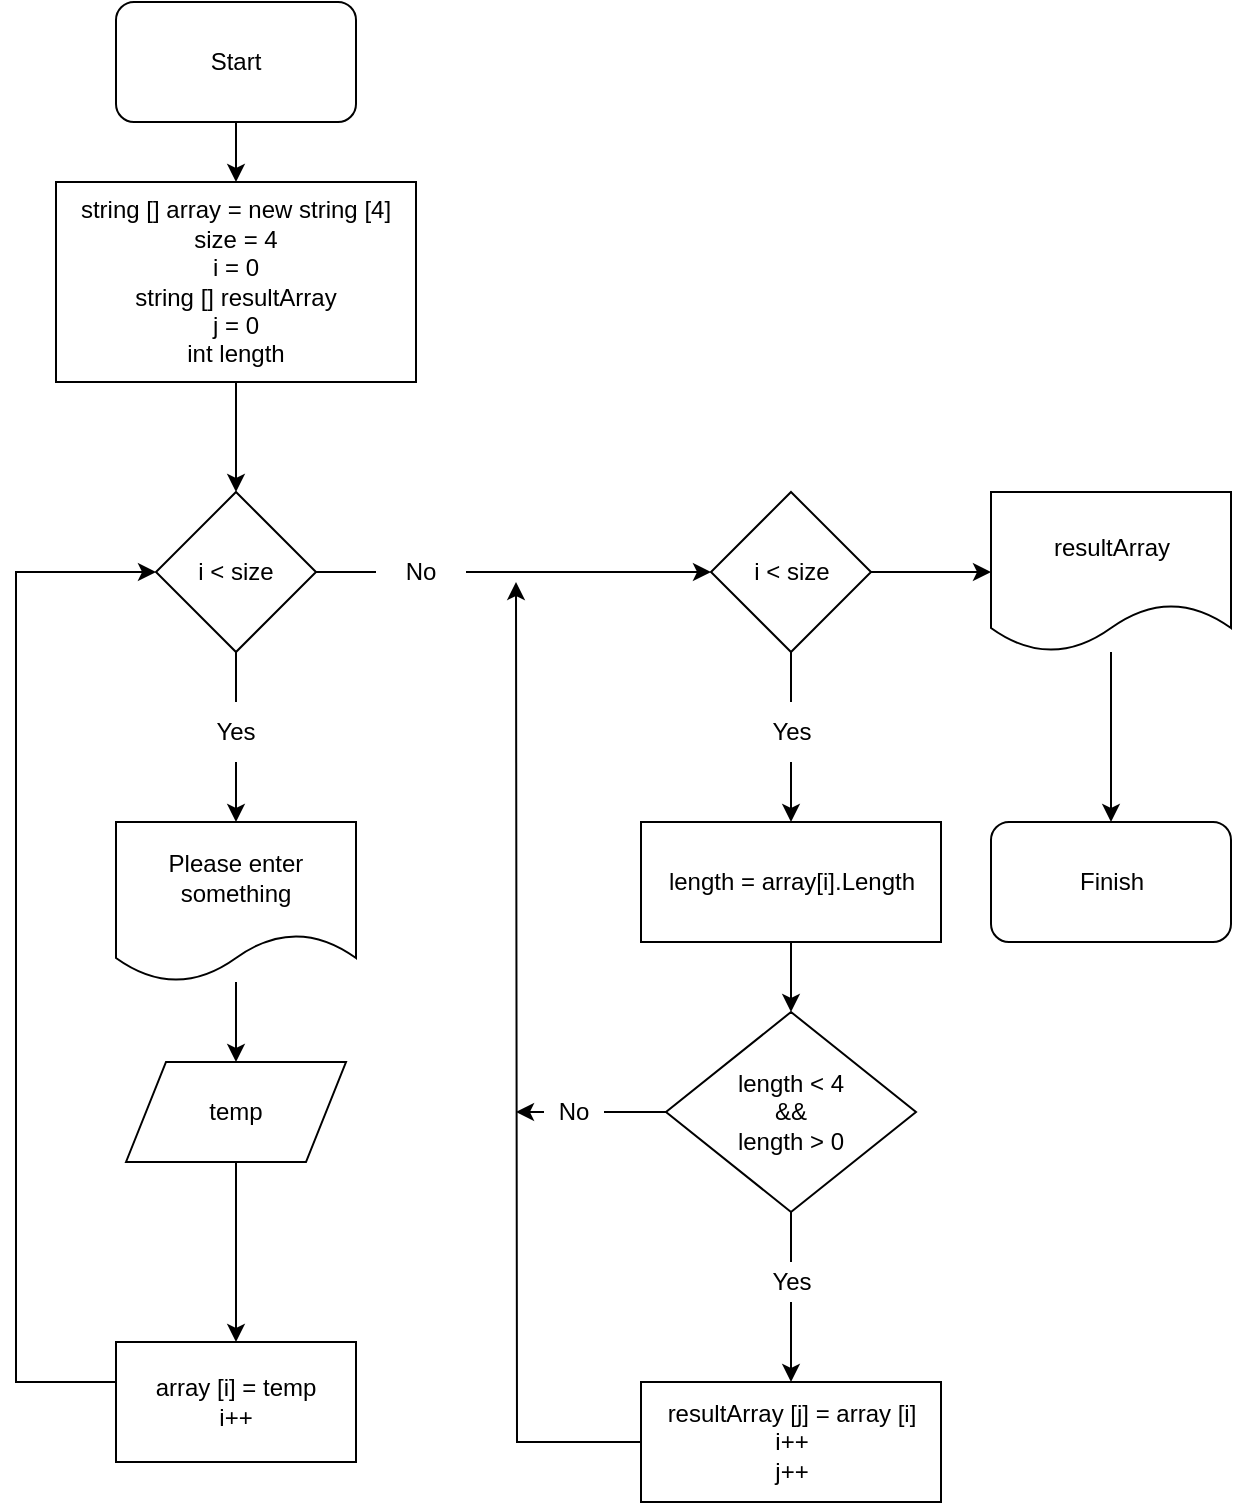 <mxfile version="21.0.6" type="device"><diagram name="Страница 1" id="AMr00iZlGidOmXuQ5zO0"><mxGraphModel dx="503" dy="277" grid="1" gridSize="10" guides="1" tooltips="1" connect="1" arrows="1" fold="1" page="1" pageScale="1" pageWidth="827" pageHeight="1169" math="0" shadow="0"><root><mxCell id="0"/><mxCell id="1" parent="0"/><mxCell id="xALTYpBw84lGyiNtumzT-9" value="" style="edgeStyle=orthogonalEdgeStyle;rounded=0;orthogonalLoop=1;jettySize=auto;html=1;" edge="1" parent="1" source="xALTYpBw84lGyiNtumzT-1" target="xALTYpBw84lGyiNtumzT-4"><mxGeometry relative="1" as="geometry"/></mxCell><mxCell id="xALTYpBw84lGyiNtumzT-1" value="Start" style="rounded=1;whiteSpace=wrap;html=1;" vertex="1" parent="1"><mxGeometry x="170" y="20" width="120" height="60" as="geometry"/></mxCell><mxCell id="xALTYpBw84lGyiNtumzT-13" value="" style="edgeStyle=orthogonalEdgeStyle;rounded=0;orthogonalLoop=1;jettySize=auto;html=1;" edge="1" parent="1" source="xALTYpBw84lGyiNtumzT-2" target="xALTYpBw84lGyiNtumzT-7"><mxGeometry relative="1" as="geometry"/></mxCell><mxCell id="xALTYpBw84lGyiNtumzT-2" value="temp" style="shape=parallelogram;perimeter=parallelogramPerimeter;whiteSpace=wrap;html=1;fixedSize=1;" vertex="1" parent="1"><mxGeometry x="175" y="550" width="110" height="50" as="geometry"/></mxCell><mxCell id="xALTYpBw84lGyiNtumzT-10" value="" style="edgeStyle=orthogonalEdgeStyle;rounded=0;orthogonalLoop=1;jettySize=auto;html=1;exitX=0.5;exitY=1;exitDx=0;exitDy=0;" edge="1" parent="1" source="xALTYpBw84lGyiNtumzT-4" target="xALTYpBw84lGyiNtumzT-6"><mxGeometry relative="1" as="geometry"><mxPoint x="230.059" y="230" as="sourcePoint"/></mxGeometry></mxCell><mxCell id="xALTYpBw84lGyiNtumzT-4" value="string [] array = new string [4]&lt;br&gt;size = 4&lt;br&gt;i = 0&lt;br&gt;string [] resultArray&lt;br&gt;j = 0&lt;br style=&quot;border-color: var(--border-color);&quot;&gt;int length" style="rounded=0;whiteSpace=wrap;html=1;" vertex="1" parent="1"><mxGeometry x="140" y="110" width="180" height="100" as="geometry"/></mxCell><mxCell id="xALTYpBw84lGyiNtumzT-12" value="" style="edgeStyle=orthogonalEdgeStyle;rounded=0;orthogonalLoop=1;jettySize=auto;html=1;" edge="1" parent="1" source="xALTYpBw84lGyiNtumzT-5" target="xALTYpBw84lGyiNtumzT-2"><mxGeometry relative="1" as="geometry"/></mxCell><mxCell id="xALTYpBw84lGyiNtumzT-5" value="Please enter something" style="shape=document;whiteSpace=wrap;html=1;boundedLbl=1;" vertex="1" parent="1"><mxGeometry x="170" y="430" width="120" height="80" as="geometry"/></mxCell><mxCell id="xALTYpBw84lGyiNtumzT-11" value="" style="edgeStyle=orthogonalEdgeStyle;rounded=0;orthogonalLoop=1;jettySize=auto;html=1;startArrow=none;" edge="1" parent="1" source="xALTYpBw84lGyiNtumzT-15" target="xALTYpBw84lGyiNtumzT-5"><mxGeometry relative="1" as="geometry"/></mxCell><mxCell id="xALTYpBw84lGyiNtumzT-18" value="" style="edgeStyle=orthogonalEdgeStyle;rounded=0;orthogonalLoop=1;jettySize=auto;html=1;startArrow=none;entryX=0;entryY=0.5;entryDx=0;entryDy=0;exitX=1;exitY=0.5;exitDx=0;exitDy=0;" edge="1" parent="1" source="xALTYpBw84lGyiNtumzT-19" target="xALTYpBw84lGyiNtumzT-21"><mxGeometry relative="1" as="geometry"><mxPoint x="390" y="305" as="sourcePoint"/><mxPoint x="475" y="275" as="targetPoint"/><Array as="points"><mxPoint x="380" y="305"/><mxPoint x="380" y="305"/></Array></mxGeometry></mxCell><mxCell id="xALTYpBw84lGyiNtumzT-6" value="i &amp;lt; size" style="rhombus;whiteSpace=wrap;html=1;" vertex="1" parent="1"><mxGeometry x="190" y="265" width="80" height="80" as="geometry"/></mxCell><mxCell id="xALTYpBw84lGyiNtumzT-14" style="edgeStyle=orthogonalEdgeStyle;rounded=0;orthogonalLoop=1;jettySize=auto;html=1;entryX=0;entryY=0.5;entryDx=0;entryDy=0;exitX=0;exitY=0.5;exitDx=0;exitDy=0;" edge="1" parent="1" source="xALTYpBw84lGyiNtumzT-7" target="xALTYpBw84lGyiNtumzT-6"><mxGeometry relative="1" as="geometry"><Array as="points"><mxPoint x="120" y="710"/><mxPoint x="120" y="305"/></Array></mxGeometry></mxCell><mxCell id="xALTYpBw84lGyiNtumzT-7" value="array [i] = temp&lt;br&gt;i++" style="rounded=0;whiteSpace=wrap;html=1;" vertex="1" parent="1"><mxGeometry x="170" y="690" width="120" height="60" as="geometry"/></mxCell><mxCell id="xALTYpBw84lGyiNtumzT-16" value="" style="edgeStyle=orthogonalEdgeStyle;rounded=0;orthogonalLoop=1;jettySize=auto;html=1;endArrow=none;" edge="1" parent="1" source="xALTYpBw84lGyiNtumzT-6" target="xALTYpBw84lGyiNtumzT-15"><mxGeometry relative="1" as="geometry"><mxPoint x="230" y="350" as="sourcePoint"/><mxPoint x="230" y="400" as="targetPoint"/></mxGeometry></mxCell><mxCell id="xALTYpBw84lGyiNtumzT-15" value="Yes" style="text;html=1;strokeColor=none;fillColor=none;align=center;verticalAlign=middle;whiteSpace=wrap;rounded=0;" vertex="1" parent="1"><mxGeometry x="210" y="370" width="40" height="30" as="geometry"/></mxCell><mxCell id="xALTYpBw84lGyiNtumzT-20" value="" style="edgeStyle=orthogonalEdgeStyle;rounded=0;orthogonalLoop=1;jettySize=auto;html=1;endArrow=none;" edge="1" parent="1" source="xALTYpBw84lGyiNtumzT-6" target="xALTYpBw84lGyiNtumzT-19"><mxGeometry relative="1" as="geometry"><mxPoint x="275" y="305" as="sourcePoint"/><mxPoint x="370" y="305" as="targetPoint"/></mxGeometry></mxCell><mxCell id="xALTYpBw84lGyiNtumzT-19" value="No" style="text;html=1;strokeColor=none;fillColor=none;align=center;verticalAlign=middle;whiteSpace=wrap;rounded=0;" vertex="1" parent="1"><mxGeometry x="300" y="290" width="45" height="30" as="geometry"/></mxCell><mxCell id="xALTYpBw84lGyiNtumzT-25" value="" style="edgeStyle=orthogonalEdgeStyle;rounded=0;orthogonalLoop=1;jettySize=auto;html=1;startArrow=none;" edge="1" parent="1" source="xALTYpBw84lGyiNtumzT-23" target="xALTYpBw84lGyiNtumzT-24"><mxGeometry relative="1" as="geometry"/></mxCell><mxCell id="xALTYpBw84lGyiNtumzT-39" value="" style="edgeStyle=orthogonalEdgeStyle;rounded=0;orthogonalLoop=1;jettySize=auto;html=1;" edge="1" parent="1" source="xALTYpBw84lGyiNtumzT-21" target="xALTYpBw84lGyiNtumzT-38"><mxGeometry relative="1" as="geometry"/></mxCell><mxCell id="xALTYpBw84lGyiNtumzT-21" value="i &amp;lt; size" style="rhombus;whiteSpace=wrap;html=1;" vertex="1" parent="1"><mxGeometry x="467.5" y="265" width="80" height="80" as="geometry"/></mxCell><mxCell id="xALTYpBw84lGyiNtumzT-28" value="" style="edgeStyle=orthogonalEdgeStyle;rounded=0;orthogonalLoop=1;jettySize=auto;html=1;" edge="1" parent="1" source="xALTYpBw84lGyiNtumzT-24" target="xALTYpBw84lGyiNtumzT-27"><mxGeometry relative="1" as="geometry"/></mxCell><mxCell id="xALTYpBw84lGyiNtumzT-24" value="length = array[i].Length" style="rounded=0;whiteSpace=wrap;html=1;" vertex="1" parent="1"><mxGeometry x="432.5" y="430" width="150" height="60" as="geometry"/></mxCell><mxCell id="xALTYpBw84lGyiNtumzT-26" value="" style="edgeStyle=orthogonalEdgeStyle;rounded=0;orthogonalLoop=1;jettySize=auto;html=1;endArrow=none;exitX=0.5;exitY=1;exitDx=0;exitDy=0;" edge="1" parent="1" source="xALTYpBw84lGyiNtumzT-21" target="xALTYpBw84lGyiNtumzT-23"><mxGeometry relative="1" as="geometry"><mxPoint x="647.5" y="285" as="sourcePoint"/><mxPoint x="647.5" y="350" as="targetPoint"/></mxGeometry></mxCell><mxCell id="xALTYpBw84lGyiNtumzT-23" value="Yes" style="text;html=1;strokeColor=none;fillColor=none;align=center;verticalAlign=middle;whiteSpace=wrap;rounded=0;" vertex="1" parent="1"><mxGeometry x="487.5" y="370" width="40" height="30" as="geometry"/></mxCell><mxCell id="xALTYpBw84lGyiNtumzT-31" style="edgeStyle=orthogonalEdgeStyle;rounded=0;orthogonalLoop=1;jettySize=auto;html=1;exitX=0;exitY=0.5;exitDx=0;exitDy=0;startArrow=none;" edge="1" parent="1" source="xALTYpBw84lGyiNtumzT-35"><mxGeometry relative="1" as="geometry"><mxPoint x="370" y="575.333" as="targetPoint"/></mxGeometry></mxCell><mxCell id="xALTYpBw84lGyiNtumzT-32" style="edgeStyle=orthogonalEdgeStyle;rounded=0;orthogonalLoop=1;jettySize=auto;html=1;entryX=0.5;entryY=0;entryDx=0;entryDy=0;startArrow=none;" edge="1" parent="1" source="xALTYpBw84lGyiNtumzT-33" target="xALTYpBw84lGyiNtumzT-29"><mxGeometry relative="1" as="geometry"/></mxCell><mxCell id="xALTYpBw84lGyiNtumzT-27" value="length &amp;lt; 4&lt;br&gt;&amp;amp;&amp;amp;&lt;br&gt;length &amp;gt; 0" style="rhombus;whiteSpace=wrap;html=1;" vertex="1" parent="1"><mxGeometry x="445" y="525" width="125" height="100" as="geometry"/></mxCell><mxCell id="xALTYpBw84lGyiNtumzT-30" style="edgeStyle=orthogonalEdgeStyle;rounded=0;orthogonalLoop=1;jettySize=auto;html=1;exitX=0;exitY=0.5;exitDx=0;exitDy=0;" edge="1" parent="1" source="xALTYpBw84lGyiNtumzT-29"><mxGeometry relative="1" as="geometry"><mxPoint x="370" y="310" as="targetPoint"/></mxGeometry></mxCell><mxCell id="xALTYpBw84lGyiNtumzT-29" value="resultArray [j] = array [i]&lt;br&gt;i++&lt;br&gt;j++" style="rounded=0;whiteSpace=wrap;html=1;" vertex="1" parent="1"><mxGeometry x="432.5" y="710" width="150" height="60" as="geometry"/></mxCell><mxCell id="xALTYpBw84lGyiNtumzT-34" value="" style="edgeStyle=orthogonalEdgeStyle;rounded=0;orthogonalLoop=1;jettySize=auto;html=1;entryX=0.5;entryY=0;entryDx=0;entryDy=0;endArrow=none;" edge="1" parent="1" source="xALTYpBw84lGyiNtumzT-27" target="xALTYpBw84lGyiNtumzT-33"><mxGeometry relative="1" as="geometry"><mxPoint x="485" y="625" as="sourcePoint"/><mxPoint x="485" y="690" as="targetPoint"/></mxGeometry></mxCell><mxCell id="xALTYpBw84lGyiNtumzT-33" value="Yes" style="text;html=1;strokeColor=none;fillColor=none;align=center;verticalAlign=middle;whiteSpace=wrap;rounded=0;" vertex="1" parent="1"><mxGeometry x="487.5" y="650" width="40" height="20" as="geometry"/></mxCell><mxCell id="xALTYpBw84lGyiNtumzT-36" value="" style="edgeStyle=orthogonalEdgeStyle;rounded=0;orthogonalLoop=1;jettySize=auto;html=1;exitX=0;exitY=0.5;exitDx=0;exitDy=0;endArrow=none;" edge="1" parent="1" source="xALTYpBw84lGyiNtumzT-27" target="xALTYpBw84lGyiNtumzT-35"><mxGeometry relative="1" as="geometry"><mxPoint x="370" y="575.333" as="targetPoint"/><mxPoint x="423" y="575" as="sourcePoint"/></mxGeometry></mxCell><mxCell id="xALTYpBw84lGyiNtumzT-35" value="No" style="text;html=1;strokeColor=none;fillColor=none;align=center;verticalAlign=middle;whiteSpace=wrap;rounded=0;" vertex="1" parent="1"><mxGeometry x="384" y="560" width="30" height="30" as="geometry"/></mxCell><mxCell id="xALTYpBw84lGyiNtumzT-41" value="" style="edgeStyle=orthogonalEdgeStyle;rounded=0;orthogonalLoop=1;jettySize=auto;html=1;" edge="1" parent="1" source="xALTYpBw84lGyiNtumzT-38" target="xALTYpBw84lGyiNtumzT-40"><mxGeometry relative="1" as="geometry"/></mxCell><mxCell id="xALTYpBw84lGyiNtumzT-38" value="resultArray" style="shape=document;whiteSpace=wrap;html=1;boundedLbl=1;" vertex="1" parent="1"><mxGeometry x="607.5" y="265" width="120" height="80" as="geometry"/></mxCell><mxCell id="xALTYpBw84lGyiNtumzT-40" value="Finish" style="rounded=1;whiteSpace=wrap;html=1;" vertex="1" parent="1"><mxGeometry x="607.5" y="430" width="120" height="60" as="geometry"/></mxCell></root></mxGraphModel></diagram></mxfile>
